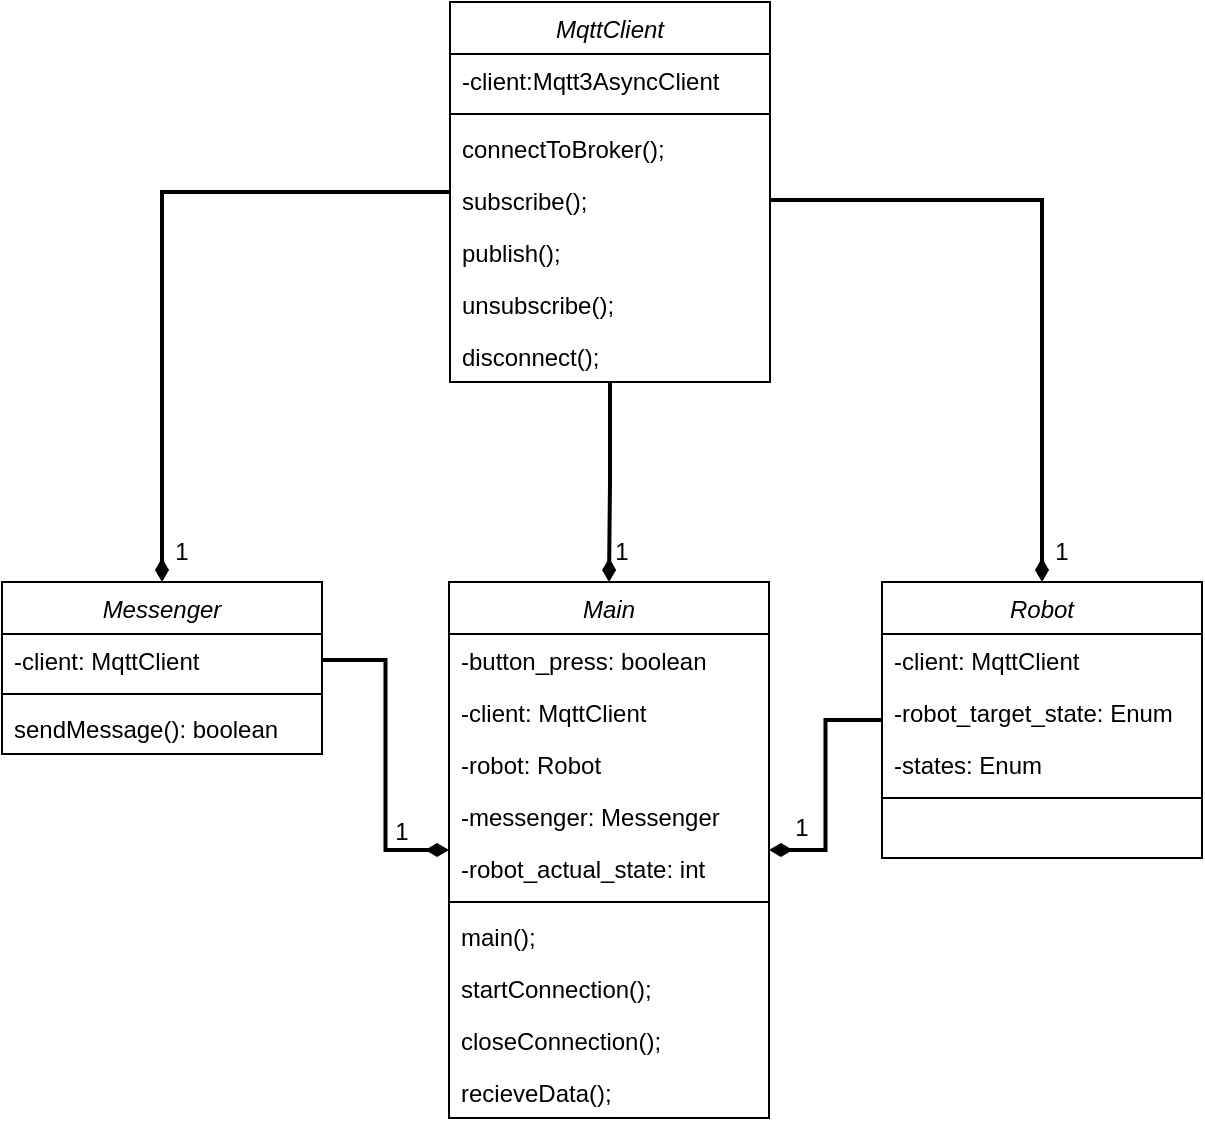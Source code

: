 <mxfile version="21.2.9" type="device">
  <diagram id="C5RBs43oDa-KdzZeNtuy" name="Page-1">
    <mxGraphModel dx="934" dy="804" grid="1" gridSize="10" guides="1" tooltips="1" connect="1" arrows="1" fold="1" page="1" pageScale="1" pageWidth="827" pageHeight="1169" math="0" shadow="0">
      <root>
        <mxCell id="WIyWlLk6GJQsqaUBKTNV-0" />
        <mxCell id="WIyWlLk6GJQsqaUBKTNV-1" parent="WIyWlLk6GJQsqaUBKTNV-0" />
        <mxCell id="zkfFHV4jXpPFQw0GAbJ--0" value="Main" style="swimlane;fontStyle=2;align=center;verticalAlign=top;childLayout=stackLayout;horizontal=1;startSize=26;horizontalStack=0;resizeParent=1;resizeLast=0;collapsible=1;marginBottom=0;rounded=0;shadow=0;strokeWidth=1;" parent="WIyWlLk6GJQsqaUBKTNV-1" vertex="1">
          <mxGeometry x="333.5" y="390" width="160" height="268" as="geometry">
            <mxRectangle x="230" y="140" width="160" height="26" as="alternateBounds" />
          </mxGeometry>
        </mxCell>
        <mxCell id="zkfFHV4jXpPFQw0GAbJ--1" value="-button_press: boolean" style="text;align=left;verticalAlign=top;spacingLeft=4;spacingRight=4;overflow=hidden;rotatable=0;points=[[0,0.5],[1,0.5]];portConstraint=eastwest;" parent="zkfFHV4jXpPFQw0GAbJ--0" vertex="1">
          <mxGeometry y="26" width="160" height="26" as="geometry" />
        </mxCell>
        <mxCell id="DUIzqxGxgzy4HBOgUdBR-13" value="-client: MqttClient" style="text;align=left;verticalAlign=top;spacingLeft=4;spacingRight=4;overflow=hidden;rotatable=0;points=[[0,0.5],[1,0.5]];portConstraint=eastwest;" vertex="1" parent="zkfFHV4jXpPFQw0GAbJ--0">
          <mxGeometry y="52" width="160" height="26" as="geometry" />
        </mxCell>
        <mxCell id="DUIzqxGxgzy4HBOgUdBR-26" value="-robot: Robot" style="text;align=left;verticalAlign=top;spacingLeft=4;spacingRight=4;overflow=hidden;rotatable=0;points=[[0,0.5],[1,0.5]];portConstraint=eastwest;" vertex="1" parent="zkfFHV4jXpPFQw0GAbJ--0">
          <mxGeometry y="78" width="160" height="26" as="geometry" />
        </mxCell>
        <mxCell id="DUIzqxGxgzy4HBOgUdBR-28" value="-messenger: Messenger" style="text;align=left;verticalAlign=top;spacingLeft=4;spacingRight=4;overflow=hidden;rotatable=0;points=[[0,0.5],[1,0.5]];portConstraint=eastwest;" vertex="1" parent="zkfFHV4jXpPFQw0GAbJ--0">
          <mxGeometry y="104" width="160" height="26" as="geometry" />
        </mxCell>
        <mxCell id="zkfFHV4jXpPFQw0GAbJ--2" value="-robot_actual_state: int" style="text;align=left;verticalAlign=top;spacingLeft=4;spacingRight=4;overflow=hidden;rotatable=0;points=[[0,0.5],[1,0.5]];portConstraint=eastwest;rounded=0;shadow=0;html=0;" parent="zkfFHV4jXpPFQw0GAbJ--0" vertex="1">
          <mxGeometry y="130" width="160" height="26" as="geometry" />
        </mxCell>
        <mxCell id="zkfFHV4jXpPFQw0GAbJ--4" value="" style="line;html=1;strokeWidth=1;align=left;verticalAlign=middle;spacingTop=-1;spacingLeft=3;spacingRight=3;rotatable=0;labelPosition=right;points=[];portConstraint=eastwest;" parent="zkfFHV4jXpPFQw0GAbJ--0" vertex="1">
          <mxGeometry y="156" width="160" height="8" as="geometry" />
        </mxCell>
        <mxCell id="DUIzqxGxgzy4HBOgUdBR-21" value="main();" style="text;align=left;verticalAlign=top;spacingLeft=4;spacingRight=4;overflow=hidden;rotatable=0;points=[[0,0.5],[1,0.5]];portConstraint=eastwest;" vertex="1" parent="zkfFHV4jXpPFQw0GAbJ--0">
          <mxGeometry y="164" width="160" height="26" as="geometry" />
        </mxCell>
        <mxCell id="DUIzqxGxgzy4HBOgUdBR-23" value="startConnection();" style="text;align=left;verticalAlign=top;spacingLeft=4;spacingRight=4;overflow=hidden;rotatable=0;points=[[0,0.5],[1,0.5]];portConstraint=eastwest;" vertex="1" parent="zkfFHV4jXpPFQw0GAbJ--0">
          <mxGeometry y="190" width="160" height="26" as="geometry" />
        </mxCell>
        <mxCell id="DUIzqxGxgzy4HBOgUdBR-24" value="closeConnection();" style="text;align=left;verticalAlign=top;spacingLeft=4;spacingRight=4;overflow=hidden;rotatable=0;points=[[0,0.5],[1,0.5]];portConstraint=eastwest;" vertex="1" parent="zkfFHV4jXpPFQw0GAbJ--0">
          <mxGeometry y="216" width="160" height="26" as="geometry" />
        </mxCell>
        <mxCell id="DUIzqxGxgzy4HBOgUdBR-22" value="recieveData();" style="text;align=left;verticalAlign=top;spacingLeft=4;spacingRight=4;overflow=hidden;rotatable=0;points=[[0,0.5],[1,0.5]];portConstraint=eastwest;" vertex="1" parent="zkfFHV4jXpPFQw0GAbJ--0">
          <mxGeometry y="242" width="160" height="26" as="geometry" />
        </mxCell>
        <mxCell id="DUIzqxGxgzy4HBOgUdBR-31" style="edgeStyle=orthogonalEdgeStyle;rounded=0;orthogonalLoop=1;jettySize=auto;html=1;endArrow=diamondThin;endFill=1;strokeWidth=2;" edge="1" parent="WIyWlLk6GJQsqaUBKTNV-1" source="DUIzqxGxgzy4HBOgUdBR-0" target="DUIzqxGxgzy4HBOgUdBR-16">
          <mxGeometry relative="1" as="geometry">
            <mxPoint x="190" y="380" as="targetPoint" />
          </mxGeometry>
        </mxCell>
        <mxCell id="DUIzqxGxgzy4HBOgUdBR-33" style="edgeStyle=orthogonalEdgeStyle;rounded=0;orthogonalLoop=1;jettySize=auto;html=1;endArrow=diamondThin;endFill=1;strokeWidth=2;" edge="1" parent="WIyWlLk6GJQsqaUBKTNV-1" source="DUIzqxGxgzy4HBOgUdBR-0" target="zkfFHV4jXpPFQw0GAbJ--0">
          <mxGeometry relative="1" as="geometry" />
        </mxCell>
        <mxCell id="DUIzqxGxgzy4HBOgUdBR-0" value="MqttClient" style="swimlane;fontStyle=2;align=center;verticalAlign=top;childLayout=stackLayout;horizontal=1;startSize=26;horizontalStack=0;resizeParent=1;resizeLast=0;collapsible=1;marginBottom=0;rounded=0;shadow=0;strokeWidth=1;" vertex="1" parent="WIyWlLk6GJQsqaUBKTNV-1">
          <mxGeometry x="334" y="100" width="160" height="190" as="geometry">
            <mxRectangle x="230" y="140" width="160" height="26" as="alternateBounds" />
          </mxGeometry>
        </mxCell>
        <mxCell id="DUIzqxGxgzy4HBOgUdBR-1" value="-client:Mqtt3AsyncClient" style="text;align=left;verticalAlign=top;spacingLeft=4;spacingRight=4;overflow=hidden;rotatable=0;points=[[0,0.5],[1,0.5]];portConstraint=eastwest;" vertex="1" parent="DUIzqxGxgzy4HBOgUdBR-0">
          <mxGeometry y="26" width="160" height="26" as="geometry" />
        </mxCell>
        <mxCell id="DUIzqxGxgzy4HBOgUdBR-3" value="" style="line;html=1;strokeWidth=1;align=left;verticalAlign=middle;spacingTop=-1;spacingLeft=3;spacingRight=3;rotatable=0;labelPosition=right;points=[];portConstraint=eastwest;" vertex="1" parent="DUIzqxGxgzy4HBOgUdBR-0">
          <mxGeometry y="52" width="160" height="8" as="geometry" />
        </mxCell>
        <mxCell id="DUIzqxGxgzy4HBOgUdBR-4" value="connectToBroker();" style="text;align=left;verticalAlign=top;spacingLeft=4;spacingRight=4;overflow=hidden;rotatable=0;points=[[0,0.5],[1,0.5]];portConstraint=eastwest;" vertex="1" parent="DUIzqxGxgzy4HBOgUdBR-0">
          <mxGeometry y="60" width="160" height="26" as="geometry" />
        </mxCell>
        <mxCell id="DUIzqxGxgzy4HBOgUdBR-5" value="subscribe();" style="text;align=left;verticalAlign=top;spacingLeft=4;spacingRight=4;overflow=hidden;rotatable=0;points=[[0,0.5],[1,0.5]];portConstraint=eastwest;" vertex="1" parent="DUIzqxGxgzy4HBOgUdBR-0">
          <mxGeometry y="86" width="160" height="26" as="geometry" />
        </mxCell>
        <mxCell id="DUIzqxGxgzy4HBOgUdBR-6" value="publish();" style="text;align=left;verticalAlign=top;spacingLeft=4;spacingRight=4;overflow=hidden;rotatable=0;points=[[0,0.5],[1,0.5]];portConstraint=eastwest;" vertex="1" parent="DUIzqxGxgzy4HBOgUdBR-0">
          <mxGeometry y="112" width="160" height="26" as="geometry" />
        </mxCell>
        <mxCell id="DUIzqxGxgzy4HBOgUdBR-8" value="unsubscribe();" style="text;align=left;verticalAlign=top;spacingLeft=4;spacingRight=4;overflow=hidden;rotatable=0;points=[[0,0.5],[1,0.5]];portConstraint=eastwest;" vertex="1" parent="DUIzqxGxgzy4HBOgUdBR-0">
          <mxGeometry y="138" width="160" height="26" as="geometry" />
        </mxCell>
        <mxCell id="DUIzqxGxgzy4HBOgUdBR-7" value="disconnect();" style="text;align=left;verticalAlign=top;spacingLeft=4;spacingRight=4;overflow=hidden;rotatable=0;points=[[0,0.5],[1,0.5]];portConstraint=eastwest;" vertex="1" parent="DUIzqxGxgzy4HBOgUdBR-0">
          <mxGeometry y="164" width="160" height="26" as="geometry" />
        </mxCell>
        <mxCell id="DUIzqxGxgzy4HBOgUdBR-35" style="edgeStyle=orthogonalEdgeStyle;rounded=0;orthogonalLoop=1;jettySize=auto;html=1;endArrow=diamondThin;endFill=1;strokeWidth=2;" edge="1" parent="WIyWlLk6GJQsqaUBKTNV-1" source="DUIzqxGxgzy4HBOgUdBR-9" target="zkfFHV4jXpPFQw0GAbJ--0">
          <mxGeometry relative="1" as="geometry" />
        </mxCell>
        <mxCell id="DUIzqxGxgzy4HBOgUdBR-9" value="Robot" style="swimlane;fontStyle=2;align=center;verticalAlign=top;childLayout=stackLayout;horizontal=1;startSize=26;horizontalStack=0;resizeParent=1;resizeLast=0;collapsible=1;marginBottom=0;rounded=0;shadow=0;strokeWidth=1;" vertex="1" parent="WIyWlLk6GJQsqaUBKTNV-1">
          <mxGeometry x="550" y="390" width="160" height="138" as="geometry">
            <mxRectangle x="230" y="140" width="160" height="26" as="alternateBounds" />
          </mxGeometry>
        </mxCell>
        <mxCell id="DUIzqxGxgzy4HBOgUdBR-10" value="-client: MqttClient" style="text;align=left;verticalAlign=top;spacingLeft=4;spacingRight=4;overflow=hidden;rotatable=0;points=[[0,0.5],[1,0.5]];portConstraint=eastwest;" vertex="1" parent="DUIzqxGxgzy4HBOgUdBR-9">
          <mxGeometry y="26" width="160" height="26" as="geometry" />
        </mxCell>
        <mxCell id="DUIzqxGxgzy4HBOgUdBR-14" value="-robot_target_state: Enum" style="text;align=left;verticalAlign=top;spacingLeft=4;spacingRight=4;overflow=hidden;rotatable=0;points=[[0,0.5],[1,0.5]];portConstraint=eastwest;" vertex="1" parent="DUIzqxGxgzy4HBOgUdBR-9">
          <mxGeometry y="52" width="160" height="26" as="geometry" />
        </mxCell>
        <mxCell id="DUIzqxGxgzy4HBOgUdBR-15" value="-states: Enum" style="text;align=left;verticalAlign=top;spacingLeft=4;spacingRight=4;overflow=hidden;rotatable=0;points=[[0,0.5],[1,0.5]];portConstraint=eastwest;" vertex="1" parent="DUIzqxGxgzy4HBOgUdBR-9">
          <mxGeometry y="78" width="160" height="26" as="geometry" />
        </mxCell>
        <mxCell id="DUIzqxGxgzy4HBOgUdBR-12" value="" style="line;html=1;strokeWidth=1;align=left;verticalAlign=middle;spacingTop=-1;spacingLeft=3;spacingRight=3;rotatable=0;labelPosition=right;points=[];portConstraint=eastwest;" vertex="1" parent="DUIzqxGxgzy4HBOgUdBR-9">
          <mxGeometry y="104" width="160" height="8" as="geometry" />
        </mxCell>
        <mxCell id="DUIzqxGxgzy4HBOgUdBR-16" value="Messenger" style="swimlane;fontStyle=2;align=center;verticalAlign=top;childLayout=stackLayout;horizontal=1;startSize=26;horizontalStack=0;resizeParent=1;resizeLast=0;collapsible=1;marginBottom=0;rounded=0;shadow=0;strokeWidth=1;" vertex="1" parent="WIyWlLk6GJQsqaUBKTNV-1">
          <mxGeometry x="110" y="390" width="160" height="86" as="geometry">
            <mxRectangle x="230" y="140" width="160" height="26" as="alternateBounds" />
          </mxGeometry>
        </mxCell>
        <mxCell id="DUIzqxGxgzy4HBOgUdBR-29" value="-client: MqttClient" style="text;align=left;verticalAlign=top;spacingLeft=4;spacingRight=4;overflow=hidden;rotatable=0;points=[[0,0.5],[1,0.5]];portConstraint=eastwest;" vertex="1" parent="DUIzqxGxgzy4HBOgUdBR-16">
          <mxGeometry y="26" width="160" height="26" as="geometry" />
        </mxCell>
        <mxCell id="DUIzqxGxgzy4HBOgUdBR-20" value="" style="line;html=1;strokeWidth=1;align=left;verticalAlign=middle;spacingTop=-1;spacingLeft=3;spacingRight=3;rotatable=0;labelPosition=right;points=[];portConstraint=eastwest;" vertex="1" parent="DUIzqxGxgzy4HBOgUdBR-16">
          <mxGeometry y="52" width="160" height="8" as="geometry" />
        </mxCell>
        <mxCell id="DUIzqxGxgzy4HBOgUdBR-27" value="sendMessage(): boolean" style="text;align=left;verticalAlign=top;spacingLeft=4;spacingRight=4;overflow=hidden;rotatable=0;points=[[0,0.5],[1,0.5]];portConstraint=eastwest;" vertex="1" parent="DUIzqxGxgzy4HBOgUdBR-16">
          <mxGeometry y="60" width="160" height="26" as="geometry" />
        </mxCell>
        <mxCell id="DUIzqxGxgzy4HBOgUdBR-32" style="edgeStyle=orthogonalEdgeStyle;rounded=0;orthogonalLoop=1;jettySize=auto;html=1;entryX=0.5;entryY=0;entryDx=0;entryDy=0;endArrow=diamondThin;endFill=1;strokeWidth=2;" edge="1" parent="WIyWlLk6GJQsqaUBKTNV-1" source="DUIzqxGxgzy4HBOgUdBR-5" target="DUIzqxGxgzy4HBOgUdBR-9">
          <mxGeometry relative="1" as="geometry" />
        </mxCell>
        <mxCell id="DUIzqxGxgzy4HBOgUdBR-34" style="edgeStyle=orthogonalEdgeStyle;rounded=0;orthogonalLoop=1;jettySize=auto;html=1;endArrow=diamondThin;endFill=1;strokeWidth=2;" edge="1" parent="WIyWlLk6GJQsqaUBKTNV-1" source="DUIzqxGxgzy4HBOgUdBR-29" target="zkfFHV4jXpPFQw0GAbJ--0">
          <mxGeometry relative="1" as="geometry">
            <mxPoint x="334" y="429" as="targetPoint" />
          </mxGeometry>
        </mxCell>
        <mxCell id="DUIzqxGxgzy4HBOgUdBR-36" value="1" style="text;html=1;strokeColor=none;fillColor=none;align=center;verticalAlign=middle;whiteSpace=wrap;rounded=0;" vertex="1" parent="WIyWlLk6GJQsqaUBKTNV-1">
          <mxGeometry x="610" y="360" width="60" height="30" as="geometry" />
        </mxCell>
        <mxCell id="DUIzqxGxgzy4HBOgUdBR-37" value="1" style="text;html=1;strokeColor=none;fillColor=none;align=center;verticalAlign=middle;whiteSpace=wrap;rounded=0;" vertex="1" parent="WIyWlLk6GJQsqaUBKTNV-1">
          <mxGeometry x="390" y="360" width="60" height="30" as="geometry" />
        </mxCell>
        <mxCell id="DUIzqxGxgzy4HBOgUdBR-38" value="1" style="text;html=1;strokeColor=none;fillColor=none;align=center;verticalAlign=middle;whiteSpace=wrap;rounded=0;" vertex="1" parent="WIyWlLk6GJQsqaUBKTNV-1">
          <mxGeometry x="280" y="500" width="60" height="30" as="geometry" />
        </mxCell>
        <mxCell id="DUIzqxGxgzy4HBOgUdBR-39" value="1" style="text;html=1;strokeColor=none;fillColor=none;align=center;verticalAlign=middle;whiteSpace=wrap;rounded=0;" vertex="1" parent="WIyWlLk6GJQsqaUBKTNV-1">
          <mxGeometry x="170" y="360" width="60" height="30" as="geometry" />
        </mxCell>
        <mxCell id="DUIzqxGxgzy4HBOgUdBR-40" value="1" style="text;html=1;strokeColor=none;fillColor=none;align=center;verticalAlign=middle;whiteSpace=wrap;rounded=0;" vertex="1" parent="WIyWlLk6GJQsqaUBKTNV-1">
          <mxGeometry x="480" y="498" width="60" height="30" as="geometry" />
        </mxCell>
      </root>
    </mxGraphModel>
  </diagram>
</mxfile>
